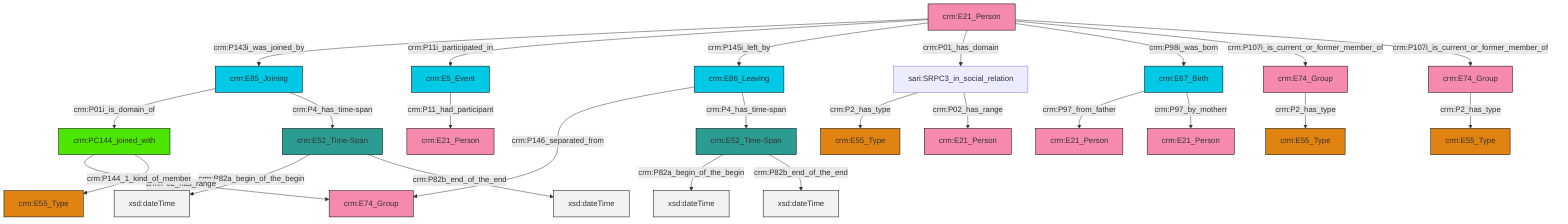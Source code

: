 graph TD
classDef Literal fill:#f2f2f2,stroke:#000000;
classDef CRM_Entity fill:#FFFFFF,stroke:#000000;
classDef Temporal_Entity fill:#00C9E6, stroke:#000000;
classDef Type fill:#E18312, stroke:#000000;
classDef Time-Span fill:#2C9C91, stroke:#000000;
classDef Appellation fill:#FFEB7F, stroke:#000000;
classDef Place fill:#008836, stroke:#000000;
classDef Persistent_Item fill:#B266B2, stroke:#000000;
classDef Conceptual_Object fill:#FFD700, stroke:#000000;
classDef Physical_Thing fill:#D2B48C, stroke:#000000;
classDef Actor fill:#f58aad, stroke:#000000;
classDef PC_Classes fill:#4ce600, stroke:#000000;
classDef Multi fill:#cccccc,stroke:#000000;

0["crm:E21_Person"]:::Actor -->|crm:P143i_was_joined_by| 1["crm:E85_Joining"]:::Temporal_Entity
0["crm:E21_Person"]:::Actor -->|crm:P11i_participated_in| 2["crm:E5_Event"]:::Temporal_Entity
5["crm:E67_Birth"]:::Temporal_Entity -->|crm:P97_from_father| 6["crm:E21_Person"]:::Actor
5["crm:E67_Birth"]:::Temporal_Entity -->|crm:P97_by_motherr| 14["crm:E21_Person"]:::Actor
17["crm:E52_Time-Span"]:::Time-Span -->|crm:P82a_begin_of_the_begin| 18[xsd:dateTime]:::Literal
0["crm:E21_Person"]:::Actor -->|crm:P145i_left_by| 20["crm:E86_Leaving"]:::Temporal_Entity
21["crm:E52_Time-Span"]:::Time-Span -->|crm:P82a_begin_of_the_begin| 22[xsd:dateTime]:::Literal
24["crm:PC144_joined_with"]:::PC_Classes -->|crm:P02_has_range| 25["crm:E74_Group"]:::Actor
1["crm:E85_Joining"]:::Temporal_Entity -->|crm:P01i_is_domain_of| 24["crm:PC144_joined_with"]:::PC_Classes
1["crm:E85_Joining"]:::Temporal_Entity -->|crm:P4_has_time-span| 17["crm:E52_Time-Span"]:::Time-Span
0["crm:E21_Person"]:::Actor -->|crm:P01_has_domain| 11["sari:SRPC3_in_social_relation"]:::Default
20["crm:E86_Leaving"]:::Temporal_Entity -->|crm:P146_separated_from| 25["crm:E74_Group"]:::Actor
11["sari:SRPC3_in_social_relation"]:::Default -->|crm:P2_has_type| 29["crm:E55_Type"]:::Type
2["crm:E5_Event"]:::Temporal_Entity -->|crm:P11_had_participant| 27["crm:E21_Person"]:::Actor
32["crm:E74_Group"]:::Actor -->|crm:P2_has_type| 7["crm:E55_Type"]:::Type
20["crm:E86_Leaving"]:::Temporal_Entity -->|crm:P4_has_time-span| 21["crm:E52_Time-Span"]:::Time-Span
0["crm:E21_Person"]:::Actor -->|crm:P98i_was_born| 5["crm:E67_Birth"]:::Temporal_Entity
0["crm:E21_Person"]:::Actor -->|crm:P107i_is_current_or_former_member_of| 36["crm:E74_Group"]:::Actor
11["sari:SRPC3_in_social_relation"]:::Default -->|crm:P02_has_range| 34["crm:E21_Person"]:::Actor
24["crm:PC144_joined_with"]:::PC_Classes -->|crm:P144_1_kind_of_member| 9["crm:E55_Type"]:::Type
17["crm:E52_Time-Span"]:::Time-Span -->|crm:P82b_end_of_the_end| 39[xsd:dateTime]:::Literal
21["crm:E52_Time-Span"]:::Time-Span -->|crm:P82b_end_of_the_end| 41[xsd:dateTime]:::Literal
0["crm:E21_Person"]:::Actor -->|crm:P107i_is_current_or_former_member_of| 32["crm:E74_Group"]:::Actor
36["crm:E74_Group"]:::Actor -->|crm:P2_has_type| 3["crm:E55_Type"]:::Type